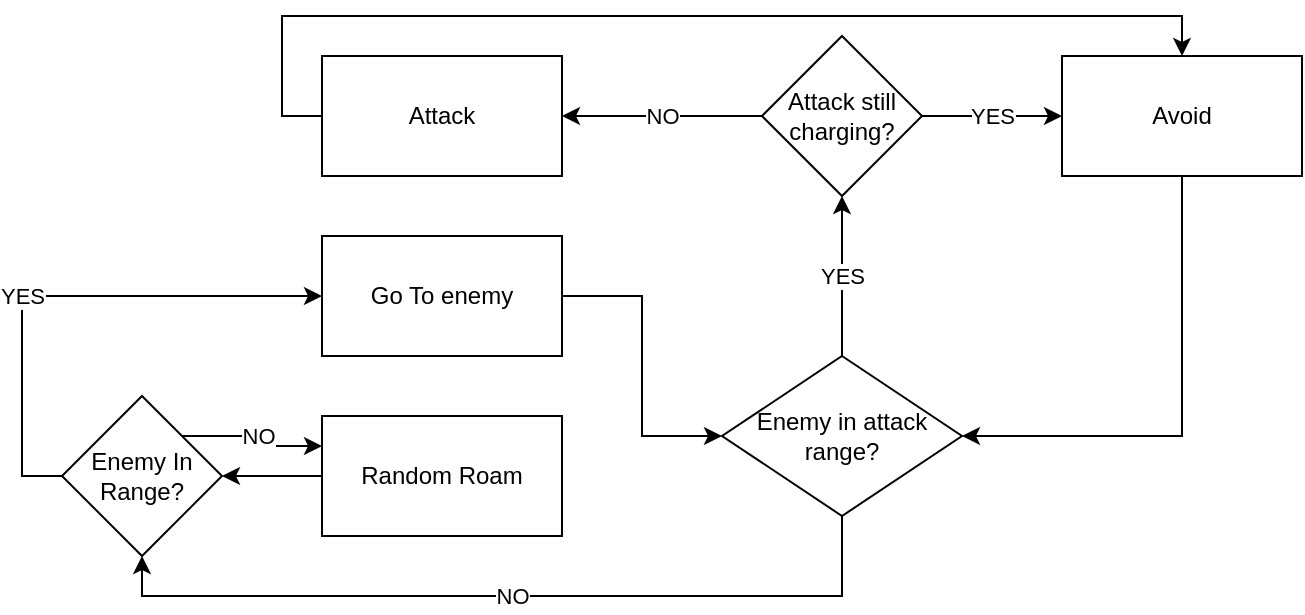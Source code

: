 <mxfile version="14.5.1" type="device"><diagram id="Gk9H76w3rXOzMM2ADUzo" name="Page-1"><mxGraphModel dx="1086" dy="806" grid="1" gridSize="10" guides="1" tooltips="1" connect="1" arrows="1" fold="1" page="1" pageScale="1" pageWidth="850" pageHeight="1100" math="0" shadow="0"><root><mxCell id="0"/><mxCell id="1" parent="0"/><mxCell id="38fL1MNB8NlGRWuDOuL2-3" style="edgeStyle=orthogonalEdgeStyle;rounded=0;orthogonalLoop=1;jettySize=auto;html=1;exitX=0;exitY=0.5;exitDx=0;exitDy=0;entryX=1;entryY=0.5;entryDx=0;entryDy=0;" edge="1" parent="1" source="38fL1MNB8NlGRWuDOuL2-1" target="38fL1MNB8NlGRWuDOuL2-2"><mxGeometry relative="1" as="geometry"/></mxCell><mxCell id="38fL1MNB8NlGRWuDOuL2-1" value="Random Roam" style="rounded=0;whiteSpace=wrap;html=1;" vertex="1" parent="1"><mxGeometry x="370" y="360" width="120" height="60" as="geometry"/></mxCell><mxCell id="38fL1MNB8NlGRWuDOuL2-6" value="YES" style="edgeStyle=orthogonalEdgeStyle;rounded=0;orthogonalLoop=1;jettySize=auto;html=1;exitX=0;exitY=0.5;exitDx=0;exitDy=0;entryX=0;entryY=0.5;entryDx=0;entryDy=0;" edge="1" parent="1" source="38fL1MNB8NlGRWuDOuL2-2" target="38fL1MNB8NlGRWuDOuL2-5"><mxGeometry x="-0.154" relative="1" as="geometry"><mxPoint as="offset"/></mxGeometry></mxCell><mxCell id="38fL1MNB8NlGRWuDOuL2-19" value="NO" style="edgeStyle=orthogonalEdgeStyle;rounded=0;orthogonalLoop=1;jettySize=auto;html=1;exitX=1;exitY=0;exitDx=0;exitDy=0;entryX=0;entryY=0.25;entryDx=0;entryDy=0;" edge="1" parent="1" source="38fL1MNB8NlGRWuDOuL2-2" target="38fL1MNB8NlGRWuDOuL2-1"><mxGeometry relative="1" as="geometry"/></mxCell><mxCell id="38fL1MNB8NlGRWuDOuL2-2" value="Enemy In Range?" style="rhombus;whiteSpace=wrap;html=1;" vertex="1" parent="1"><mxGeometry x="240" y="350" width="80" height="80" as="geometry"/></mxCell><mxCell id="38fL1MNB8NlGRWuDOuL2-8" style="edgeStyle=orthogonalEdgeStyle;rounded=0;orthogonalLoop=1;jettySize=auto;html=1;exitX=1;exitY=0.5;exitDx=0;exitDy=0;entryX=0;entryY=0.5;entryDx=0;entryDy=0;" edge="1" parent="1" source="38fL1MNB8NlGRWuDOuL2-5" target="38fL1MNB8NlGRWuDOuL2-7"><mxGeometry relative="1" as="geometry"/></mxCell><mxCell id="38fL1MNB8NlGRWuDOuL2-5" value="Go To enemy" style="rounded=0;whiteSpace=wrap;html=1;" vertex="1" parent="1"><mxGeometry x="370" y="270" width="120" height="60" as="geometry"/></mxCell><mxCell id="38fL1MNB8NlGRWuDOuL2-20" value="NO" style="edgeStyle=orthogonalEdgeStyle;rounded=0;orthogonalLoop=1;jettySize=auto;html=1;exitX=0.5;exitY=1;exitDx=0;exitDy=0;entryX=0.5;entryY=1;entryDx=0;entryDy=0;" edge="1" parent="1" source="38fL1MNB8NlGRWuDOuL2-7" target="38fL1MNB8NlGRWuDOuL2-2"><mxGeometry relative="1" as="geometry"/></mxCell><mxCell id="38fL1MNB8NlGRWuDOuL2-21" value="YES" style="edgeStyle=orthogonalEdgeStyle;rounded=0;orthogonalLoop=1;jettySize=auto;html=1;exitX=0.5;exitY=0;exitDx=0;exitDy=0;entryX=0.5;entryY=1;entryDx=0;entryDy=0;" edge="1" parent="1" source="38fL1MNB8NlGRWuDOuL2-7" target="38fL1MNB8NlGRWuDOuL2-11"><mxGeometry relative="1" as="geometry"/></mxCell><mxCell id="38fL1MNB8NlGRWuDOuL2-7" value="Enemy in attack range?" style="rhombus;whiteSpace=wrap;html=1;" vertex="1" parent="1"><mxGeometry x="570" y="330" width="120" height="80" as="geometry"/></mxCell><mxCell id="38fL1MNB8NlGRWuDOuL2-25" style="edgeStyle=orthogonalEdgeStyle;rounded=0;orthogonalLoop=1;jettySize=auto;html=1;exitX=0;exitY=0.5;exitDx=0;exitDy=0;entryX=0.5;entryY=0;entryDx=0;entryDy=0;" edge="1" parent="1" source="38fL1MNB8NlGRWuDOuL2-9" target="38fL1MNB8NlGRWuDOuL2-14"><mxGeometry relative="1" as="geometry"/></mxCell><mxCell id="38fL1MNB8NlGRWuDOuL2-9" value="Attack" style="rounded=0;whiteSpace=wrap;html=1;" vertex="1" parent="1"><mxGeometry x="370" y="180" width="120" height="60" as="geometry"/></mxCell><mxCell id="38fL1MNB8NlGRWuDOuL2-22" value="NO" style="edgeStyle=orthogonalEdgeStyle;rounded=0;orthogonalLoop=1;jettySize=auto;html=1;exitX=0;exitY=0.5;exitDx=0;exitDy=0;entryX=1;entryY=0.5;entryDx=0;entryDy=0;" edge="1" parent="1" source="38fL1MNB8NlGRWuDOuL2-11" target="38fL1MNB8NlGRWuDOuL2-9"><mxGeometry relative="1" as="geometry"/></mxCell><mxCell id="38fL1MNB8NlGRWuDOuL2-23" value="YES" style="edgeStyle=orthogonalEdgeStyle;rounded=0;orthogonalLoop=1;jettySize=auto;html=1;exitX=1;exitY=0.5;exitDx=0;exitDy=0;entryX=0;entryY=0.5;entryDx=0;entryDy=0;" edge="1" parent="1" source="38fL1MNB8NlGRWuDOuL2-11" target="38fL1MNB8NlGRWuDOuL2-14"><mxGeometry relative="1" as="geometry"/></mxCell><mxCell id="38fL1MNB8NlGRWuDOuL2-11" value="Attack still charging?" style="rhombus;whiteSpace=wrap;html=1;" vertex="1" parent="1"><mxGeometry x="590" y="170" width="80" height="80" as="geometry"/></mxCell><mxCell id="38fL1MNB8NlGRWuDOuL2-24" style="edgeStyle=orthogonalEdgeStyle;rounded=0;orthogonalLoop=1;jettySize=auto;html=1;exitX=0.5;exitY=1;exitDx=0;exitDy=0;entryX=1;entryY=0.5;entryDx=0;entryDy=0;" edge="1" parent="1" source="38fL1MNB8NlGRWuDOuL2-14" target="38fL1MNB8NlGRWuDOuL2-7"><mxGeometry relative="1" as="geometry"/></mxCell><mxCell id="38fL1MNB8NlGRWuDOuL2-14" value="Avoid" style="rounded=0;whiteSpace=wrap;html=1;" vertex="1" parent="1"><mxGeometry x="740" y="180" width="120" height="60" as="geometry"/></mxCell></root></mxGraphModel></diagram></mxfile>